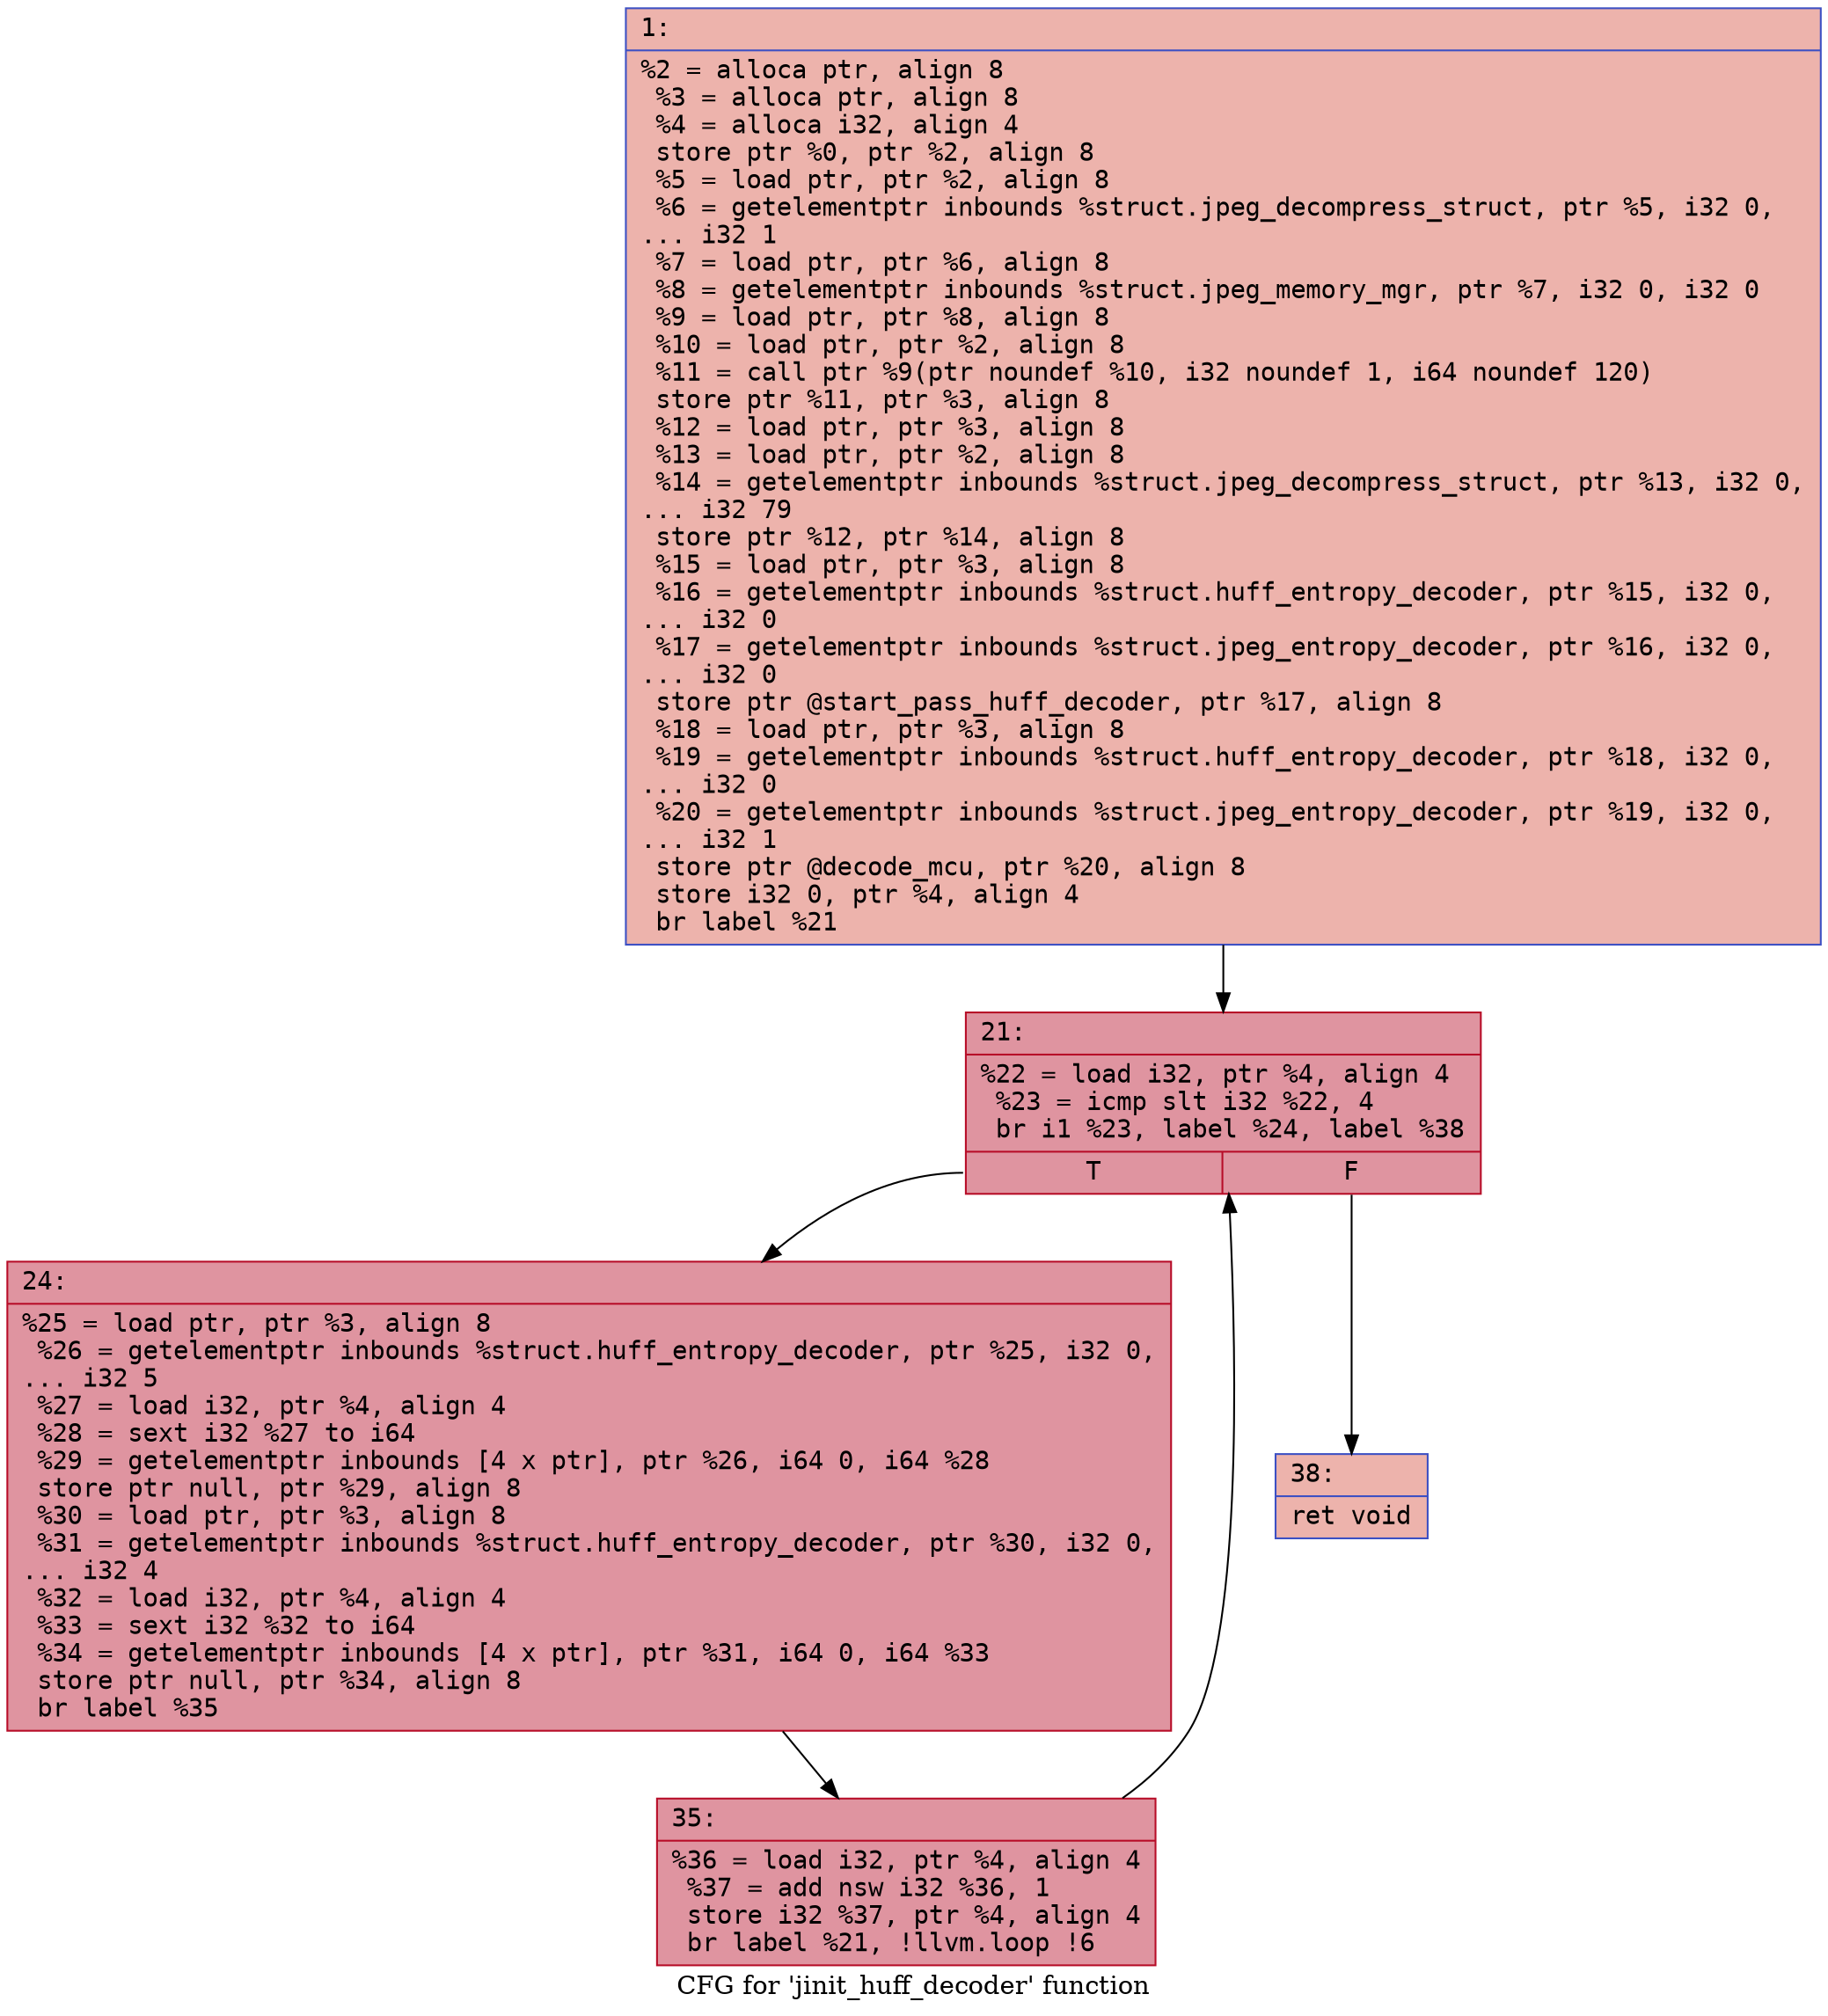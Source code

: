 digraph "CFG for 'jinit_huff_decoder' function" {
	label="CFG for 'jinit_huff_decoder' function";

	Node0x600000e1b890 [shape=record,color="#3d50c3ff", style=filled, fillcolor="#d6524470" fontname="Courier",label="{1:\l|  %2 = alloca ptr, align 8\l  %3 = alloca ptr, align 8\l  %4 = alloca i32, align 4\l  store ptr %0, ptr %2, align 8\l  %5 = load ptr, ptr %2, align 8\l  %6 = getelementptr inbounds %struct.jpeg_decompress_struct, ptr %5, i32 0,\l... i32 1\l  %7 = load ptr, ptr %6, align 8\l  %8 = getelementptr inbounds %struct.jpeg_memory_mgr, ptr %7, i32 0, i32 0\l  %9 = load ptr, ptr %8, align 8\l  %10 = load ptr, ptr %2, align 8\l  %11 = call ptr %9(ptr noundef %10, i32 noundef 1, i64 noundef 120)\l  store ptr %11, ptr %3, align 8\l  %12 = load ptr, ptr %3, align 8\l  %13 = load ptr, ptr %2, align 8\l  %14 = getelementptr inbounds %struct.jpeg_decompress_struct, ptr %13, i32 0,\l... i32 79\l  store ptr %12, ptr %14, align 8\l  %15 = load ptr, ptr %3, align 8\l  %16 = getelementptr inbounds %struct.huff_entropy_decoder, ptr %15, i32 0,\l... i32 0\l  %17 = getelementptr inbounds %struct.jpeg_entropy_decoder, ptr %16, i32 0,\l... i32 0\l  store ptr @start_pass_huff_decoder, ptr %17, align 8\l  %18 = load ptr, ptr %3, align 8\l  %19 = getelementptr inbounds %struct.huff_entropy_decoder, ptr %18, i32 0,\l... i32 0\l  %20 = getelementptr inbounds %struct.jpeg_entropy_decoder, ptr %19, i32 0,\l... i32 1\l  store ptr @decode_mcu, ptr %20, align 8\l  store i32 0, ptr %4, align 4\l  br label %21\l}"];
	Node0x600000e1b890 -> Node0x600000e1b8e0[tooltip="1 -> 21\nProbability 100.00%" ];
	Node0x600000e1b8e0 [shape=record,color="#b70d28ff", style=filled, fillcolor="#b70d2870" fontname="Courier",label="{21:\l|  %22 = load i32, ptr %4, align 4\l  %23 = icmp slt i32 %22, 4\l  br i1 %23, label %24, label %38\l|{<s0>T|<s1>F}}"];
	Node0x600000e1b8e0:s0 -> Node0x600000e1b930[tooltip="21 -> 24\nProbability 96.88%" ];
	Node0x600000e1b8e0:s1 -> Node0x600000e1b9d0[tooltip="21 -> 38\nProbability 3.12%" ];
	Node0x600000e1b930 [shape=record,color="#b70d28ff", style=filled, fillcolor="#b70d2870" fontname="Courier",label="{24:\l|  %25 = load ptr, ptr %3, align 8\l  %26 = getelementptr inbounds %struct.huff_entropy_decoder, ptr %25, i32 0,\l... i32 5\l  %27 = load i32, ptr %4, align 4\l  %28 = sext i32 %27 to i64\l  %29 = getelementptr inbounds [4 x ptr], ptr %26, i64 0, i64 %28\l  store ptr null, ptr %29, align 8\l  %30 = load ptr, ptr %3, align 8\l  %31 = getelementptr inbounds %struct.huff_entropy_decoder, ptr %30, i32 0,\l... i32 4\l  %32 = load i32, ptr %4, align 4\l  %33 = sext i32 %32 to i64\l  %34 = getelementptr inbounds [4 x ptr], ptr %31, i64 0, i64 %33\l  store ptr null, ptr %34, align 8\l  br label %35\l}"];
	Node0x600000e1b930 -> Node0x600000e1b980[tooltip="24 -> 35\nProbability 100.00%" ];
	Node0x600000e1b980 [shape=record,color="#b70d28ff", style=filled, fillcolor="#b70d2870" fontname="Courier",label="{35:\l|  %36 = load i32, ptr %4, align 4\l  %37 = add nsw i32 %36, 1\l  store i32 %37, ptr %4, align 4\l  br label %21, !llvm.loop !6\l}"];
	Node0x600000e1b980 -> Node0x600000e1b8e0[tooltip="35 -> 21\nProbability 100.00%" ];
	Node0x600000e1b9d0 [shape=record,color="#3d50c3ff", style=filled, fillcolor="#d6524470" fontname="Courier",label="{38:\l|  ret void\l}"];
}
